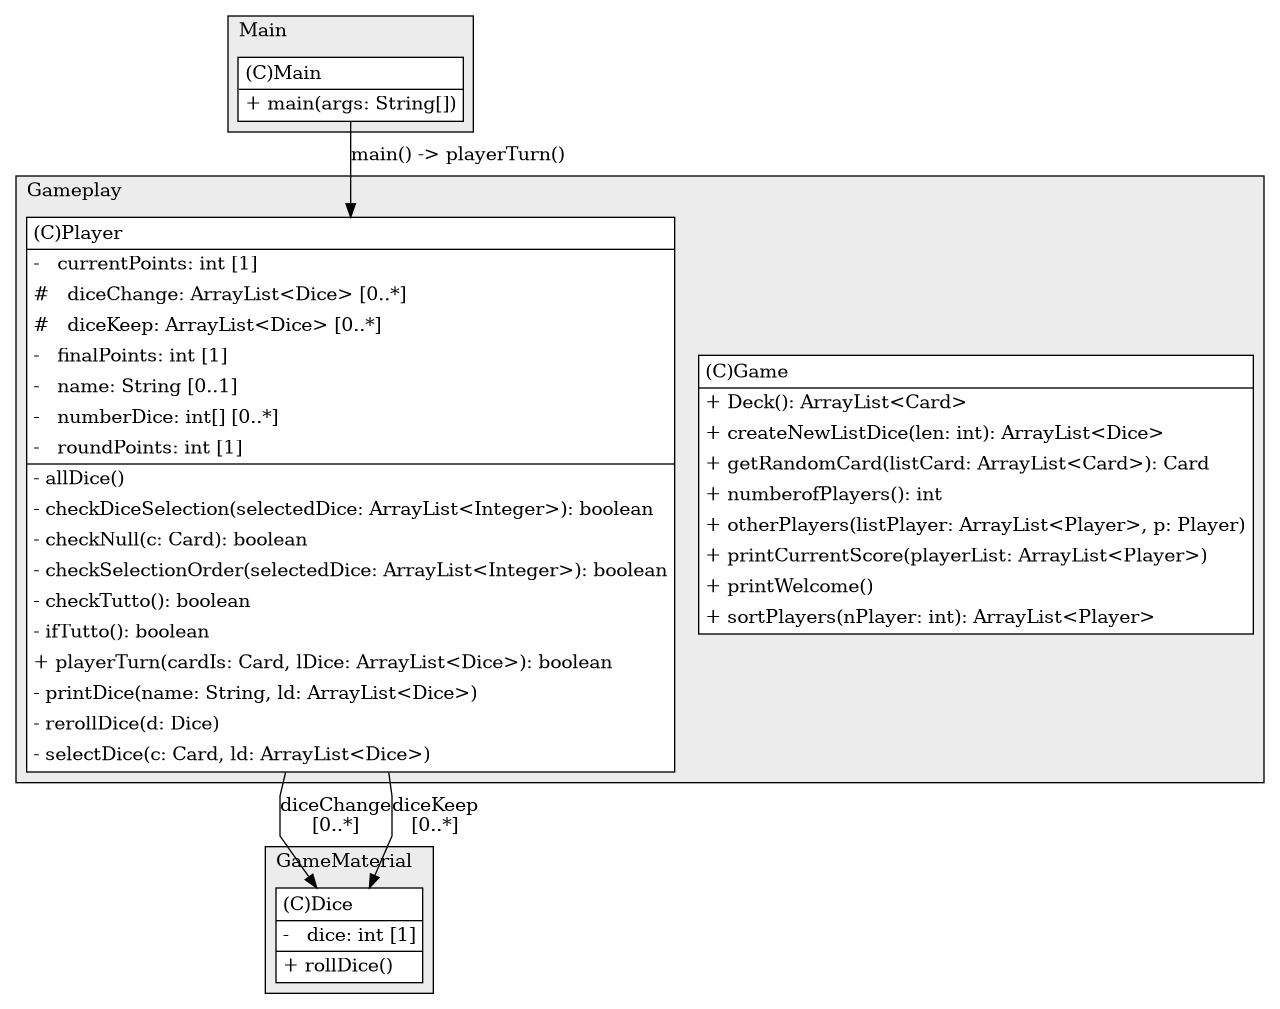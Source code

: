 @startuml

/' diagram meta data start
config=StructureConfiguration;
{
  "projectClassification": {
    "searchMode": "OpenProject", // OpenProject, AllProjects
    "includedProjects": "",
    "pathEndKeywords": "*.impl",
    "isClientPath": "",
    "isClientName": "",
    "isTestPath": "",
    "isTestName": "",
    "isMappingPath": "",
    "isMappingName": "",
    "isDataAccessPath": "",
    "isDataAccessName": "",
    "isDataStructurePath": "",
    "isDataStructureName": "",
    "isInterfaceStructuresPath": "",
    "isInterfaceStructuresName": "",
    "isEntryPointPath": "",
    "isEntryPointName": "",
    "treatFinalFieldsAsMandatory": false
  },
  "graphRestriction": {
    "classPackageExcludeFilter": "",
    "classPackageIncludeFilter": "",
    "classNameExcludeFilter": "",
    "classNameIncludeFilter": "",
    "methodNameExcludeFilter": "",
    "methodNameIncludeFilter": "",
    "removeByInheritance": "", // inheritance/annotation based filtering is done in a second step
    "removeByAnnotation": "",
    "removeByClassPackage": "", // cleanup the graph after inheritance/annotation based filtering is done
    "removeByClassName": "",
    "cutMappings": false,
    "cutEnum": true,
    "cutTests": true,
    "cutClient": true,
    "cutDataAccess": false,
    "cutInterfaceStructures": false,
    "cutDataStructures": false,
    "cutGetterAndSetter": true,
    "cutConstructors": true
  },
  "graphTraversal": {
    "forwardDepth": 6,
    "backwardDepth": 6,
    "classPackageExcludeFilter": "",
    "classPackageIncludeFilter": "",
    "classNameExcludeFilter": "",
    "classNameIncludeFilter": "",
    "methodNameExcludeFilter": "",
    "methodNameIncludeFilter": "",
    "hideMappings": false,
    "hideDataStructures": false,
    "hidePrivateMethods": true,
    "hideInterfaceCalls": true, // indirection: implementation -> interface (is hidden) -> implementation
    "onlyShowApplicationEntryPoints": false, // root node is included
    "useMethodCallsForStructureDiagram": "ForwardOnly" // ForwardOnly, BothDirections, No
  },
  "details": {
    "aggregation": "GroupByClass", // ByClass, GroupByClass, None
    "showClassGenericTypes": true,
    "showMethods": true,
    "showMethodParameterNames": true,
    "showMethodParameterTypes": true,
    "showMethodReturnType": true,
    "showPackageLevels": 2,
    "showDetailedClassStructure": true
  },
  "rootClass": "Main",
  "extensionCallbackMethod": "" // qualified.class.name#methodName - signature: public static String method(String)
}
diagram meta data end '/



digraph g {
    rankdir="TB"
    splines=polyline
    

'nodes 
subgraph cluster_1703677370 { 
   	label=Gameplay
	labeljust=l
	fillcolor="#ececec"
	style=filled
   
   Game1703677370[
	label=<<TABLE BORDER="1" CELLBORDER="0" CELLPADDING="4" CELLSPACING="0">
<TR><TD ALIGN="LEFT" >(C)Game</TD></TR>
<HR/>
<TR><TD ALIGN="LEFT" >+ Deck(): ArrayList&lt;Card&gt;</TD></TR>
<TR><TD ALIGN="LEFT" >+ createNewListDice(len: int): ArrayList&lt;Dice&gt;</TD></TR>
<TR><TD ALIGN="LEFT" >+ getRandomCard(listCard: ArrayList&lt;Card&gt;): Card</TD></TR>
<TR><TD ALIGN="LEFT" >+ numberofPlayers(): int</TD></TR>
<TR><TD ALIGN="LEFT" >+ otherPlayers(listPlayer: ArrayList&lt;Player&gt;, p: Player)</TD></TR>
<TR><TD ALIGN="LEFT" >+ printCurrentScore(playerList: ArrayList&lt;Player&gt;)</TD></TR>
<TR><TD ALIGN="LEFT" >+ printWelcome()</TD></TR>
<TR><TD ALIGN="LEFT" >+ sortPlayers(nPlayer: int): ArrayList&lt;Player&gt;</TD></TR>
</TABLE>>
	style=filled
	margin=0
	shape=plaintext
	fillcolor="#FFFFFF"
];

Player1703677370[
	label=<<TABLE BORDER="1" CELLBORDER="0" CELLPADDING="4" CELLSPACING="0">
<TR><TD ALIGN="LEFT" >(C)Player</TD></TR>
<HR/>
<TR><TD ALIGN="LEFT" >-   currentPoints: int [1]</TD></TR>
<TR><TD ALIGN="LEFT" >#   diceChange: ArrayList&lt;Dice&gt; [0..*]</TD></TR>
<TR><TD ALIGN="LEFT" >#   diceKeep: ArrayList&lt;Dice&gt; [0..*]</TD></TR>
<TR><TD ALIGN="LEFT" >-   finalPoints: int [1]</TD></TR>
<TR><TD ALIGN="LEFT" >-   name: String [0..1]</TD></TR>
<TR><TD ALIGN="LEFT" >-   numberDice: int[] [0..*]</TD></TR>
<TR><TD ALIGN="LEFT" >-   roundPoints: int [1]</TD></TR>
<HR/>
<TR><TD ALIGN="LEFT" >- allDice()</TD></TR>
<TR><TD ALIGN="LEFT" >- checkDiceSelection(selectedDice: ArrayList&lt;Integer&gt;): boolean</TD></TR>
<TR><TD ALIGN="LEFT" >- checkNull(c: Card): boolean</TD></TR>
<TR><TD ALIGN="LEFT" >- checkSelectionOrder(selectedDice: ArrayList&lt;Integer&gt;): boolean</TD></TR>
<TR><TD ALIGN="LEFT" >- checkTutto(): boolean</TD></TR>
<TR><TD ALIGN="LEFT" >- ifTutto(): boolean</TD></TR>
<TR><TD ALIGN="LEFT" >+ playerTurn(cardIs: Card, lDice: ArrayList&lt;Dice&gt;): boolean</TD></TR>
<TR><TD ALIGN="LEFT" >- printDice(name: String, ld: ArrayList&lt;Dice&gt;)</TD></TR>
<TR><TD ALIGN="LEFT" >- rerollDice(d: Dice)</TD></TR>
<TR><TD ALIGN="LEFT" >- selectDice(c: Card, ld: ArrayList&lt;Dice&gt;)</TD></TR>
</TABLE>>
	style=filled
	margin=0
	shape=plaintext
	fillcolor="#FFFFFF"
];
} 

subgraph cluster_2390489 { 
   	label=Main
	labeljust=l
	fillcolor="#ececec"
	style=filled
   
   Main2390489[
	label=<<TABLE BORDER="1" CELLBORDER="0" CELLPADDING="4" CELLSPACING="0">
<TR><TD ALIGN="LEFT" >(C)Main</TD></TR>
<HR/>
<TR><TD ALIGN="LEFT" >+ main(args: String[])</TD></TR>
</TABLE>>
	style=filled
	margin=0
	shape=plaintext
	fillcolor="#FFFFFF"
];
} 

subgraph cluster_618616665 { 
   	label=GameMaterial
	labeljust=l
	fillcolor="#ececec"
	style=filled
   
   Dice618616665[
	label=<<TABLE BORDER="1" CELLBORDER="0" CELLPADDING="4" CELLSPACING="0">
<TR><TD ALIGN="LEFT" >(C)Dice</TD></TR>
<HR/>
<TR><TD ALIGN="LEFT" >-   dice: int [1]</TD></TR>
<HR/>
<TR><TD ALIGN="LEFT" >+ rollDice()</TD></TR>
</TABLE>>
	style=filled
	margin=0
	shape=plaintext
	fillcolor="#FFFFFF"
];
} 

'edges    
Main2390489 -> Player1703677370[label="main() -> playerTurn()"];
Player1703677370 -> Dice618616665[label="diceChange
[0..*]"];
Player1703677370 -> Dice618616665[label="diceKeep
[0..*]"];
    
}
@enduml